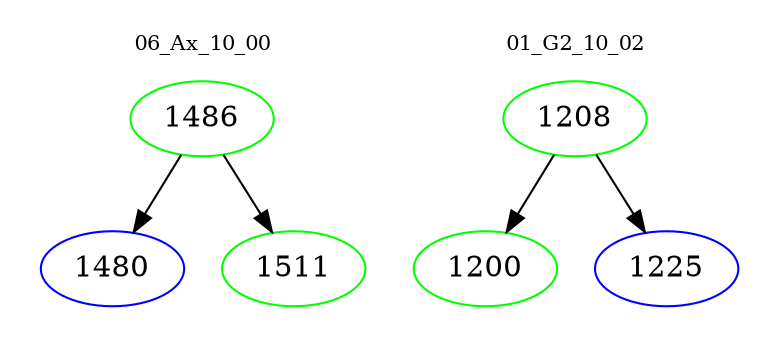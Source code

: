 digraph{
subgraph cluster_0 {
color = white
label = "06_Ax_10_00";
fontsize=10;
T0_1486 [label="1486", color="green"]
T0_1486 -> T0_1480 [color="black"]
T0_1480 [label="1480", color="blue"]
T0_1486 -> T0_1511 [color="black"]
T0_1511 [label="1511", color="green"]
}
subgraph cluster_1 {
color = white
label = "01_G2_10_02";
fontsize=10;
T1_1208 [label="1208", color="green"]
T1_1208 -> T1_1200 [color="black"]
T1_1200 [label="1200", color="green"]
T1_1208 -> T1_1225 [color="black"]
T1_1225 [label="1225", color="blue"]
}
}
